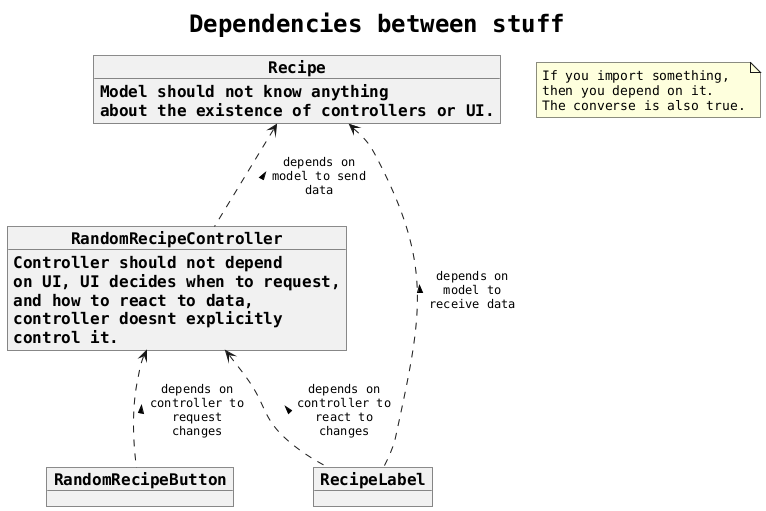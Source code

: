 @startuml

title Dependencies between stuff

skinparam maxMessageSize 100
skinparam defaultFontName Monospaced
skinparam objectFontSize 16
skinparam objectFontStyle bold
skinparam arrowFontSize 12
skinparam titleFontSize 24
skinparam titleFontStyle bold

object RandomRecipeController {
    Controller should not depend\non UI, UI decides when to request,\nand how to react to data,\ncontroller doesnt explicitly\ncontrol it.
}
object RandomRecipeButton
object RecipeLabel
object Recipe {
    Model should not know anything\nabout the existence of controllers or UI.
}

RandomRecipeController <.. RandomRecipeButton : < depends on controller to request changes
RandomRecipeController <.. RecipeLabel : < depends on controller to react to changes
Recipe <.. RandomRecipeController : < depends on model to send data
Recipe <.. RecipeLabel : < depends on model to receive data

note as n
    If you import something,
    then you depend on it.
    The converse is also true.
endnote

@enduml